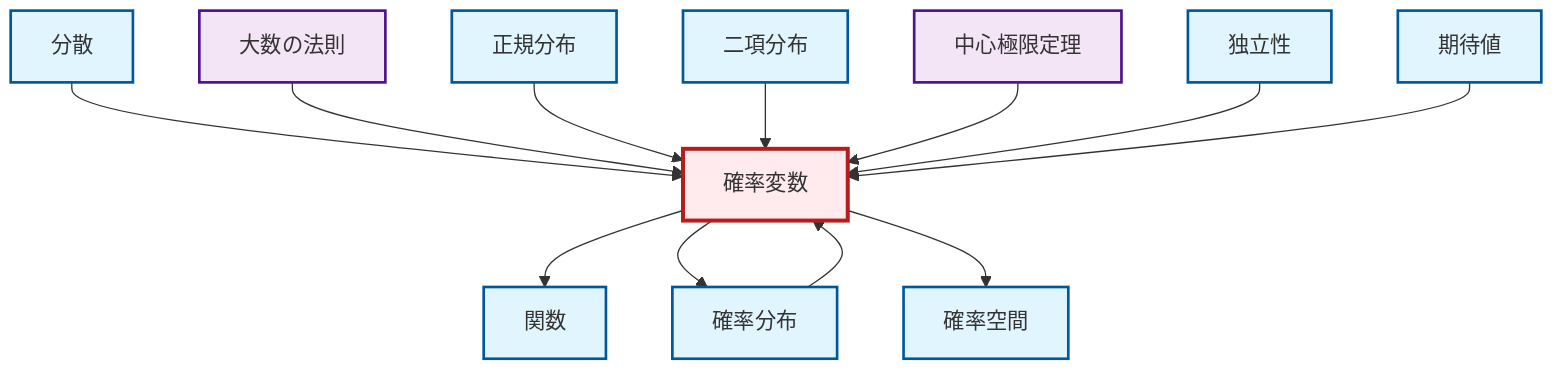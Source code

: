 graph TD
    classDef definition fill:#e1f5fe,stroke:#01579b,stroke-width:2px
    classDef theorem fill:#f3e5f5,stroke:#4a148c,stroke-width:2px
    classDef axiom fill:#fff3e0,stroke:#e65100,stroke-width:2px
    classDef example fill:#e8f5e9,stroke:#1b5e20,stroke-width:2px
    classDef current fill:#ffebee,stroke:#b71c1c,stroke-width:3px
    def-probability-space["確率空間"]:::definition
    thm-law-of-large-numbers["大数の法則"]:::theorem
    def-function["関数"]:::definition
    def-normal-distribution["正規分布"]:::definition
    def-random-variable["確率変数"]:::definition
    def-probability-distribution["確率分布"]:::definition
    def-binomial-distribution["二項分布"]:::definition
    thm-central-limit["中心極限定理"]:::theorem
    def-independence["独立性"]:::definition
    def-variance["分散"]:::definition
    def-expectation["期待値"]:::definition
    def-random-variable --> def-function
    def-variance --> def-random-variable
    thm-law-of-large-numbers --> def-random-variable
    def-normal-distribution --> def-random-variable
    def-binomial-distribution --> def-random-variable
    def-random-variable --> def-probability-distribution
    thm-central-limit --> def-random-variable
    def-random-variable --> def-probability-space
    def-independence --> def-random-variable
    def-probability-distribution --> def-random-variable
    def-expectation --> def-random-variable
    class def-random-variable current
